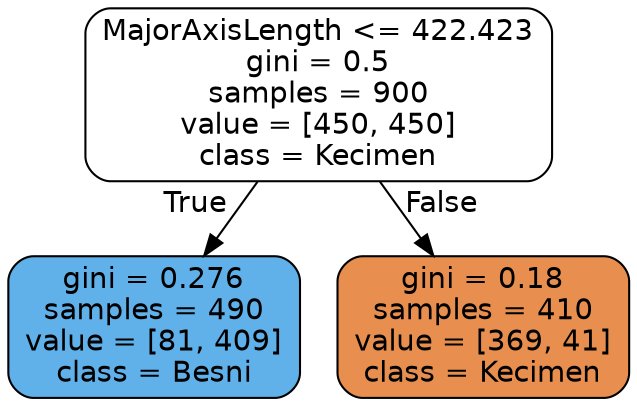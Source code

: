 digraph Tree {
node [shape=box, style="filled, rounded", color="black", fontname="helvetica"] ;
edge [fontname="helvetica"] ;
0 [label="MajorAxisLength <= 422.423\ngini = 0.5\nsamples = 900\nvalue = [450, 450]\nclass = Kecimen", fillcolor="#ffffff"] ;
1 [label="gini = 0.276\nsamples = 490\nvalue = [81, 409]\nclass = Besni", fillcolor="#60b0ea"] ;
0 -> 1 [labeldistance=2.5, labelangle=45, headlabel="True"] ;
2 [label="gini = 0.18\nsamples = 410\nvalue = [369, 41]\nclass = Kecimen", fillcolor="#e88f4f"] ;
0 -> 2 [labeldistance=2.5, labelangle=-45, headlabel="False"] ;
}